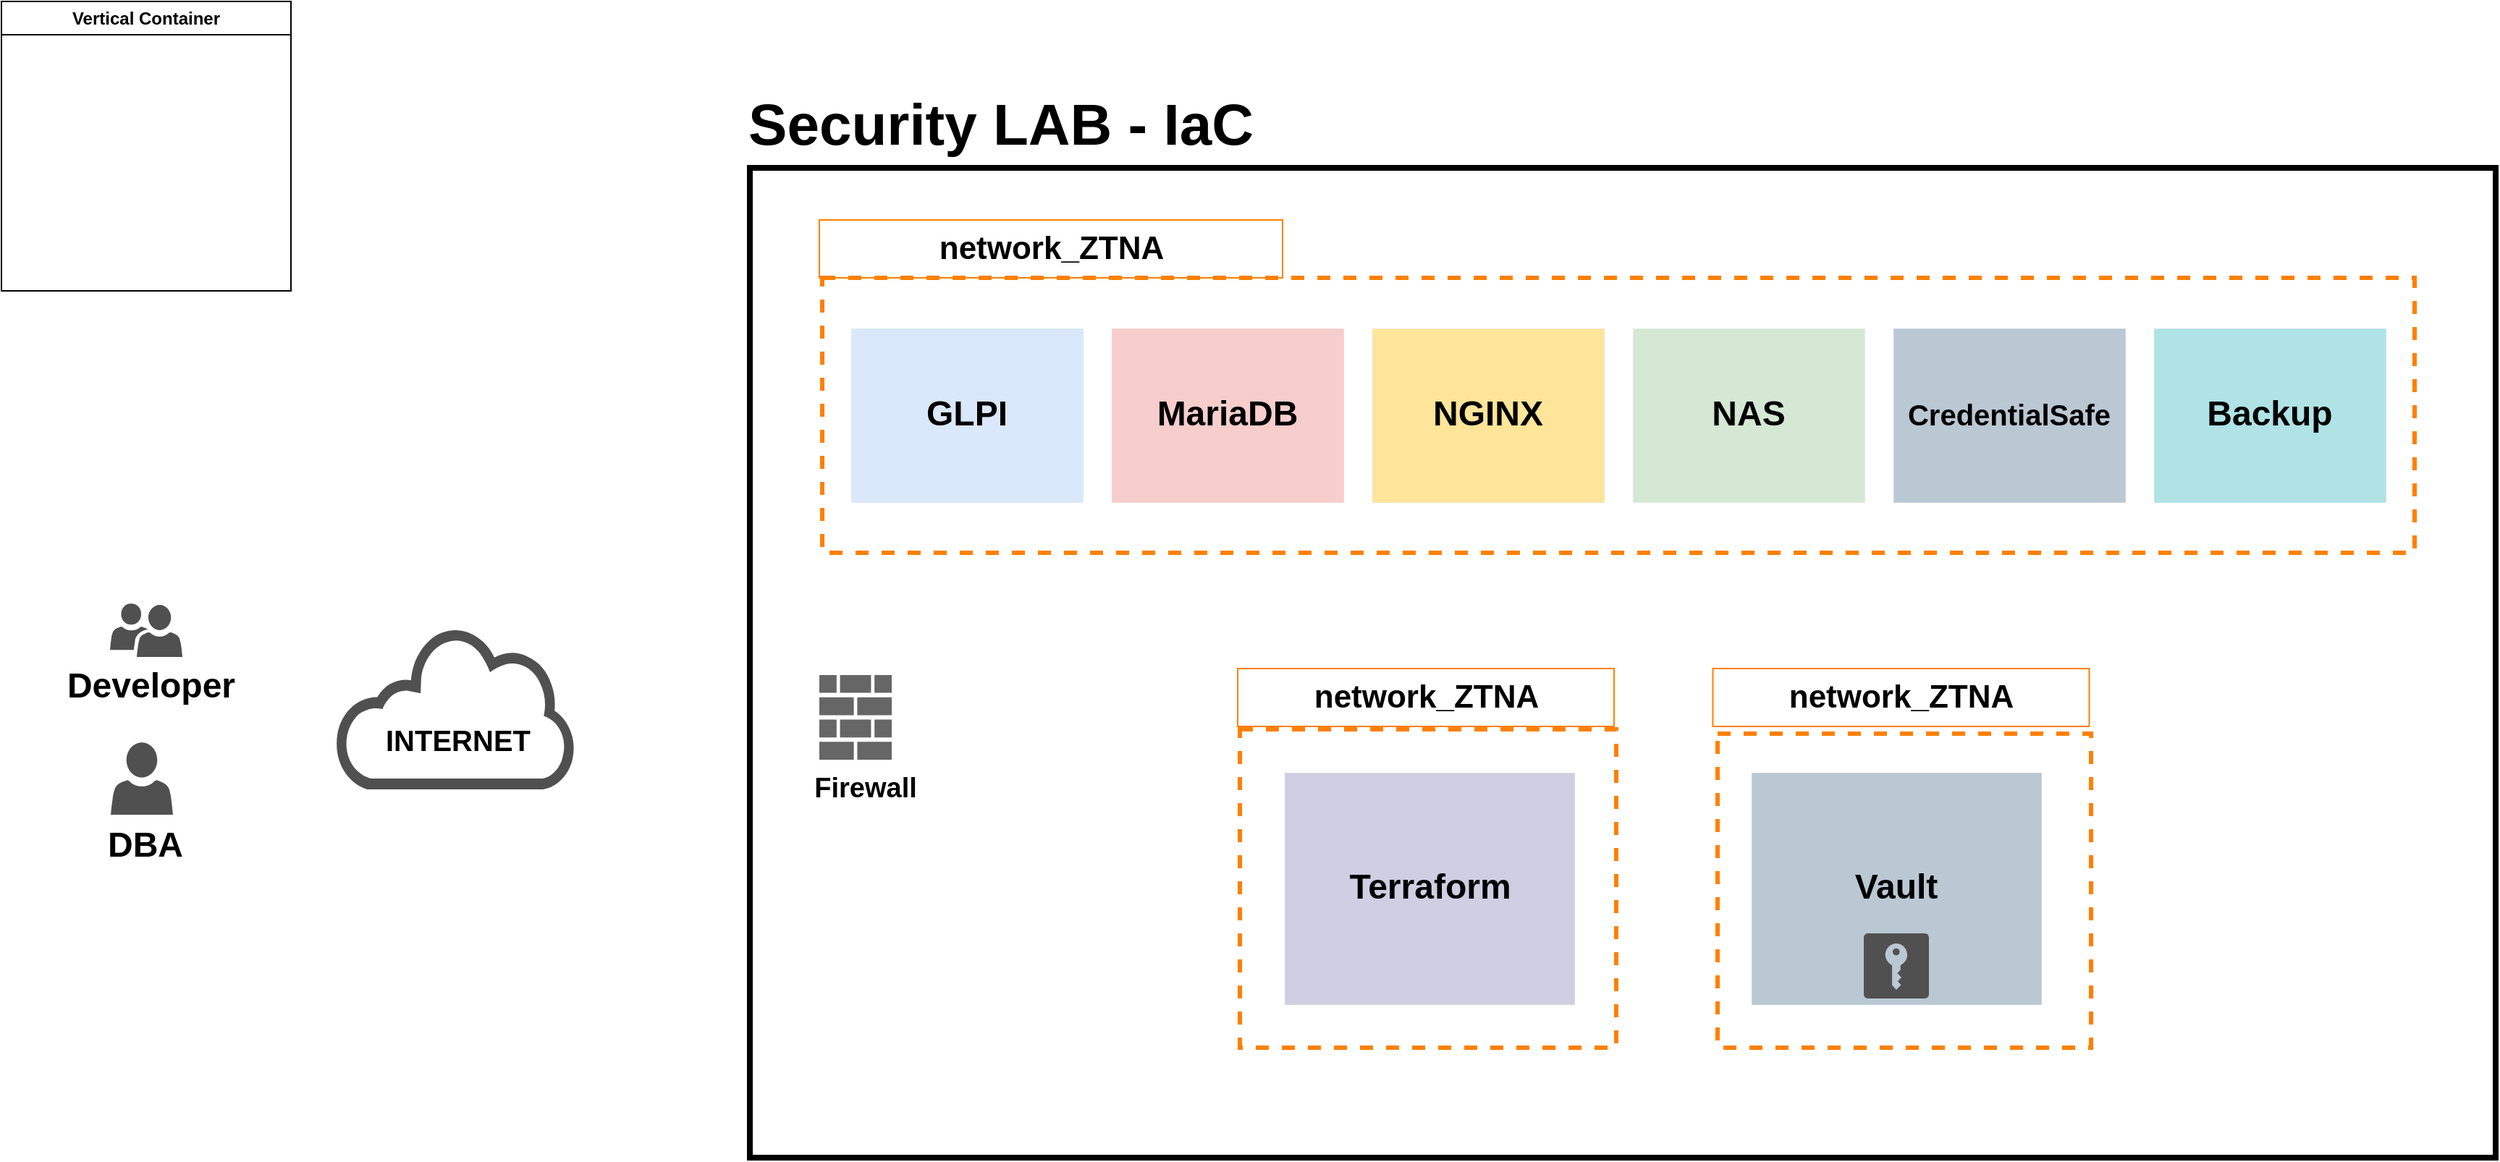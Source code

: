 <mxfile version="24.8.1">
  <diagram name="Página-1" id="4tEYT7AZ6MiVWFtFd2NR">
    <mxGraphModel grid="0" page="1" gridSize="10" guides="1" tooltips="1" connect="1" arrows="1" fold="1" pageScale="0.75" pageWidth="1169" pageHeight="827" math="0" shadow="0">
      <root>
        <mxCell id="0" />
        <mxCell id="1" parent="0" />
        <mxCell id="S9Cv3rVsNq0ONA8z7l8G-19" value="" style="rounded=0;whiteSpace=wrap;html=1;verticalAlign=middle;align=center;strokeWidth=4;" vertex="1" parent="1">
          <mxGeometry x="-110" y="194" width="1206" height="684" as="geometry" />
        </mxCell>
        <mxCell id="S9Cv3rVsNq0ONA8z7l8G-9" value="" style="rounded=0;whiteSpace=wrap;html=1;dashed=1;strokeWidth=3;strokeColor=#FF8000;" vertex="1" parent="1">
          <mxGeometry x="-60" y="270" width="1100" height="190" as="geometry" />
        </mxCell>
        <mxCell id="S9Cv3rVsNq0ONA8z7l8G-20" value="" style="pointerEvents=1;shadow=0;dashed=0;html=1;strokeColor=none;fillColor=#666666;labelPosition=center;verticalLabelPosition=bottom;verticalAlign=top;outlineConnect=0;align=center;shape=mxgraph.office.concepts.firewall;" vertex="1" parent="1">
          <mxGeometry x="-62" y="544.5" width="50" height="58.5" as="geometry" />
        </mxCell>
        <mxCell id="S9Cv3rVsNq0ONA8z7l8G-21" value="&lt;font style=&quot;font-size: 19px;&quot;&gt;Firewall&lt;/font&gt;" style="text;html=1;strokeColor=none;fillColor=none;align=center;verticalAlign=middle;whiteSpace=wrap;rounded=0;fontStyle=1" vertex="1" parent="1">
          <mxGeometry x="-59.75" y="608" width="60" height="30" as="geometry" />
        </mxCell>
        <mxCell id="S9Cv3rVsNq0ONA8z7l8G-179" value="&lt;h1 style=&quot;font-size: 40px;&quot;&gt;Security LAB - IaC&lt;/h1&gt;" style="text;strokeColor=none;fillColor=none;html=1;fontSize=40;fontStyle=1;verticalAlign=middle;align=center;fontFamily=Helvetica;fontColor=default;" vertex="1" parent="1">
          <mxGeometry x="-157" y="128" width="440" height="70" as="geometry" />
        </mxCell>
        <mxCell id="S9Cv3rVsNq0ONA8z7l8G-22" value="network_ZTNA" style="text;strokeColor=#FF8000;fillColor=none;html=1;fontSize=22;fontStyle=1;verticalAlign=middle;align=center;" vertex="1" parent="1">
          <mxGeometry x="-62" y="230" width="320" height="40" as="geometry" />
        </mxCell>
        <mxCell id="3Y24ioC7CP_jq3oPdULe-15" value="&lt;h1&gt;GLPI&lt;/h1&gt;" style="fontStyle=0;verticalAlign=middle;align=center;spacingTop=-2;rounded=0;whiteSpace=wrap;html=1;strokeWidth=0;container=0;collapsible=0;expand=0;recursiveResize=0;fillColor=#dae8fc;strokeColor=#6c8ebf;fillStyle=solid;" vertex="1" parent="1">
          <mxGeometry x="-40" y="305" width="160" height="120" as="geometry" />
        </mxCell>
        <mxCell id="3Y24ioC7CP_jq3oPdULe-65" value="&lt;h1&gt;MariaDB&lt;/h1&gt;" style="fontStyle=0;verticalAlign=middle;align=center;spacingTop=-2;rounded=0;whiteSpace=wrap;html=1;strokeWidth=0;container=1;collapsible=0;expand=0;recursiveResize=0;fillColor=#f8cecc;strokeColor=#b85450;fillStyle=solid;" vertex="1" parent="1">
          <mxGeometry x="140" y="305" width="160" height="120" as="geometry" />
        </mxCell>
        <mxCell id="3Y24ioC7CP_jq3oPdULe-67" value="&lt;h1&gt;NAS&lt;/h1&gt;" style="fontStyle=0;verticalAlign=middle;align=center;spacingTop=-2;rounded=0;whiteSpace=wrap;html=1;strokeWidth=0;container=1;collapsible=0;expand=0;recursiveResize=0;fillColor=#d5e8d4;strokeColor=#82b366;" vertex="1" parent="1">
          <mxGeometry x="500" y="305" width="160" height="120" as="geometry" />
        </mxCell>
        <mxCell id="3Y24ioC7CP_jq3oPdULe-69" value="&lt;h1&gt;&lt;font style=&quot;font-size: 20px;&quot;&gt;CredentialSafe&lt;/font&gt;&lt;/h1&gt;" style="fontStyle=0;verticalAlign=middle;align=center;spacingTop=-2;rounded=0;whiteSpace=wrap;html=1;strokeWidth=0;container=1;collapsible=0;expand=0;recursiveResize=0;fillColor=#bac8d3;strokeColor=#23445d;" vertex="1" parent="1">
          <mxGeometry x="680" y="305" width="160" height="120" as="geometry" />
        </mxCell>
        <mxCell id="3Y24ioC7CP_jq3oPdULe-71" value="&lt;h1&gt;Backup&lt;/h1&gt;" style="fontStyle=0;verticalAlign=middle;align=center;spacingTop=-2;rounded=0;whiteSpace=wrap;html=1;strokeWidth=0;container=0;collapsible=0;expand=0;recursiveResize=0;fillColor=#b0e3e6;strokeColor=#0e8088;" vertex="1" parent="1">
          <mxGeometry x="860" y="305" width="160" height="120" as="geometry" />
        </mxCell>
        <mxCell id="cMsv9SLye16vUkXAtVco-1" value="&lt;h1&gt;NGINX&lt;/h1&gt;" style="fontStyle=0;verticalAlign=middle;align=center;spacingTop=-2;rounded=0;whiteSpace=wrap;html=1;strokeWidth=0;container=1;collapsible=0;expand=0;recursiveResize=0;fillColor=#FFE599;strokeColor=#b85450;fillStyle=solid;" vertex="1" parent="1">
          <mxGeometry x="320" y="305" width="160" height="120" as="geometry" />
        </mxCell>
        <mxCell id="cMsv9SLye16vUkXAtVco-2" value="" style="group" vertex="1" connectable="0" parent="1">
          <mxGeometry x="227" y="540" width="589.5" height="262" as="geometry" />
        </mxCell>
        <mxCell id="xpqlMdUCdCBr9-QjSf1v-1" value="" style="rounded=0;whiteSpace=wrap;html=1;dashed=1;strokeWidth=3;strokeColor=#FF8000;" vertex="1" parent="cMsv9SLye16vUkXAtVco-2">
          <mxGeometry x="1.5" y="42" width="260" height="220" as="geometry" />
        </mxCell>
        <mxCell id="3Y24ioC7CP_jq3oPdULe-45" value="&lt;h1&gt;Terraform&lt;br&gt;&lt;/h1&gt;" style="fontStyle=0;verticalAlign=middle;align=center;spacingTop=-2;fillColor=#d0cee2;rounded=0;whiteSpace=wrap;html=1;strokeColor=#56517e;strokeWidth=0;container=0;collapsible=0;expand=0;recursiveResize=0;" vertex="1" parent="cMsv9SLye16vUkXAtVco-2">
          <mxGeometry x="32.5" y="72" width="200" height="160" as="geometry" />
        </mxCell>
        <mxCell id="xpqlMdUCdCBr9-QjSf1v-8" value="network_ZTNA" style="text;strokeColor=#FF8000;fillColor=none;html=1;fontSize=22;fontStyle=1;verticalAlign=middle;align=center;" vertex="1" parent="cMsv9SLye16vUkXAtVco-2">
          <mxGeometry width="260" height="40" as="geometry" />
        </mxCell>
        <mxCell id="S9Cv3rVsNq0ONA8z7l8G-26" value="" style="rounded=0;whiteSpace=wrap;html=1;dashed=1;strokeWidth=3;strokeColor=#FF8000;" vertex="1" parent="cMsv9SLye16vUkXAtVco-2">
          <mxGeometry x="331.5" y="45" width="258" height="217" as="geometry" />
        </mxCell>
        <mxCell id="S9Cv3rVsNq0ONA8z7l8G-1" value="&lt;h1&gt;Vault&lt;/h1&gt;" style="fontStyle=0;verticalAlign=middle;align=center;spacingTop=-2;rounded=0;whiteSpace=wrap;html=1;strokeWidth=0;container=0;collapsible=0;expand=0;recursiveResize=0;strokeColor=#23445d;fillColor=#bac8d3;movable=1;resizable=1;rotatable=1;deletable=1;editable=1;locked=0;connectable=1;" vertex="1" parent="cMsv9SLye16vUkXAtVco-2">
          <mxGeometry x="355" y="72" width="200" height="160" as="geometry" />
        </mxCell>
        <mxCell id="S9Cv3rVsNq0ONA8z7l8G-23" value="network_ZTNA" style="text;strokeColor=#FF8000;fillColor=none;html=1;fontSize=22;fontStyle=1;verticalAlign=middle;align=center;" vertex="1" parent="cMsv9SLye16vUkXAtVco-2">
          <mxGeometry x="328.25" width="260" height="40" as="geometry" />
        </mxCell>
        <mxCell id="S9Cv3rVsNq0ONA8z7l8G-167" value="" style="sketch=0;pointerEvents=1;shadow=0;dashed=0;html=1;strokeColor=none;fillColor=#505050;labelPosition=center;verticalLabelPosition=bottom;verticalAlign=middle;outlineConnect=0;align=center;shape=mxgraph.office.security.management_role;fontFamily=Helvetica;fontSize=12;fontColor=default;" vertex="1" parent="cMsv9SLye16vUkXAtVco-2">
          <mxGeometry x="432.5" y="183" width="45" height="45" as="geometry" />
        </mxCell>
        <mxCell id="17Hjyho5s6oKMJEFHKpg-5" value="" style="group" connectable="0" vertex="1" parent="1">
          <mxGeometry x="-588" y="495" width="110" height="198" as="geometry" />
        </mxCell>
        <mxCell id="S9Cv3rVsNq0ONA8z7l8G-69" value="" style="group" connectable="0" vertex="1" parent="17Hjyho5s6oKMJEFHKpg-5">
          <mxGeometry x="10" y="108" width="100" height="90" as="geometry" />
        </mxCell>
        <mxCell id="S9Cv3rVsNq0ONA8z7l8G-38" value="" style="sketch=0;pointerEvents=1;shadow=0;dashed=0;html=1;strokeColor=none;labelPosition=center;verticalLabelPosition=bottom;verticalAlign=top;align=center;fillColor=#505050;shape=mxgraph.mscae.intune.account_portal" vertex="1" parent="S9Cv3rVsNq0ONA8z7l8G-69">
          <mxGeometry x="26.5" y="-12" width="43" height="50" as="geometry" />
        </mxCell>
        <mxCell id="S9Cv3rVsNq0ONA8z7l8G-66" value="DBA" style="text;strokeColor=none;fillColor=none;html=1;fontSize=24;fontStyle=1;verticalAlign=middle;align=center;" vertex="1" parent="S9Cv3rVsNq0ONA8z7l8G-69">
          <mxGeometry x="7" y="42" width="86" height="34" as="geometry" />
        </mxCell>
        <mxCell id="xpqlMdUCdCBr9-QjSf1v-36" style="edgeStyle=none;rounded=0;orthogonalLoop=1;jettySize=auto;html=1;exitX=0.75;exitY=1;exitDx=0;exitDy=0;" edge="1" parent="S9Cv3rVsNq0ONA8z7l8G-69" source="S9Cv3rVsNq0ONA8z7l8G-66" target="S9Cv3rVsNq0ONA8z7l8G-66">
          <mxGeometry relative="1" as="geometry" />
        </mxCell>
        <mxCell id="S9Cv3rVsNq0ONA8z7l8G-70" value="" style="group" connectable="0" vertex="1" parent="17Hjyho5s6oKMJEFHKpg-5">
          <mxGeometry width="100" height="80" as="geometry" />
        </mxCell>
        <mxCell id="17Hjyho5s6oKMJEFHKpg-4" value="" style="group" connectable="0" vertex="1" parent="S9Cv3rVsNq0ONA8z7l8G-70">
          <mxGeometry x="-1.5" width="100" height="76.5" as="geometry" />
        </mxCell>
        <mxCell id="S9Cv3rVsNq0ONA8z7l8G-37" value="" style="sketch=0;pointerEvents=1;shadow=0;dashed=0;html=1;strokeColor=none;labelPosition=center;verticalLabelPosition=bottom;verticalAlign=top;align=center;fillColor=#505050;shape=mxgraph.mscae.intune.user_group" vertex="1" parent="17Hjyho5s6oKMJEFHKpg-4">
          <mxGeometry x="37.5" width="50" height="37" as="geometry" />
        </mxCell>
        <mxCell id="S9Cv3rVsNq0ONA8z7l8G-67" value="Developer" style="text;strokeColor=none;fillColor=none;html=1;fontSize=24;fontStyle=1;verticalAlign=middle;align=center;" vertex="1" parent="17Hjyho5s6oKMJEFHKpg-4">
          <mxGeometry x="15.5" y="36.5" width="100" height="40" as="geometry" />
        </mxCell>
        <mxCell id="17Hjyho5s6oKMJEFHKpg-6" value="" style="group" connectable="0" vertex="1" parent="1">
          <mxGeometry x="-396" y="512" width="167" height="111.5" as="geometry" />
        </mxCell>
        <mxCell id="S9Cv3rVsNq0ONA8z7l8G-29" value="" style="sketch=0;pointerEvents=1;shadow=0;dashed=0;html=1;strokeColor=none;fillColor=#505050;labelPosition=center;verticalLabelPosition=bottom;outlineConnect=0;verticalAlign=top;align=center;shape=mxgraph.office.clouds.cloud;" vertex="1" parent="17Hjyho5s6oKMJEFHKpg-6">
          <mxGeometry width="167" height="111.5" as="geometry" />
        </mxCell>
        <mxCell id="fCth6MuDegtPYip4IIY3-11" value="INTERNET" style="text;html=1;align=center;verticalAlign=middle;resizable=0;points=[];autosize=1;strokeColor=none;fillColor=none;fontFamily=Helvetica;fontSize=20;fontColor=default;fontStyle=1" vertex="1" parent="17Hjyho5s6oKMJEFHKpg-6">
          <mxGeometry x="23.5" y="56.5" width="120" height="40" as="geometry" />
        </mxCell>
        <mxCell id="17Hjyho5s6oKMJEFHKpg-7" value="Vertical Container" style="swimlane;whiteSpace=wrap;html=1;" vertex="1" parent="1">
          <mxGeometry x="-627" y="79" width="200" height="200" as="geometry" />
        </mxCell>
      </root>
    </mxGraphModel>
  </diagram>
</mxfile>
